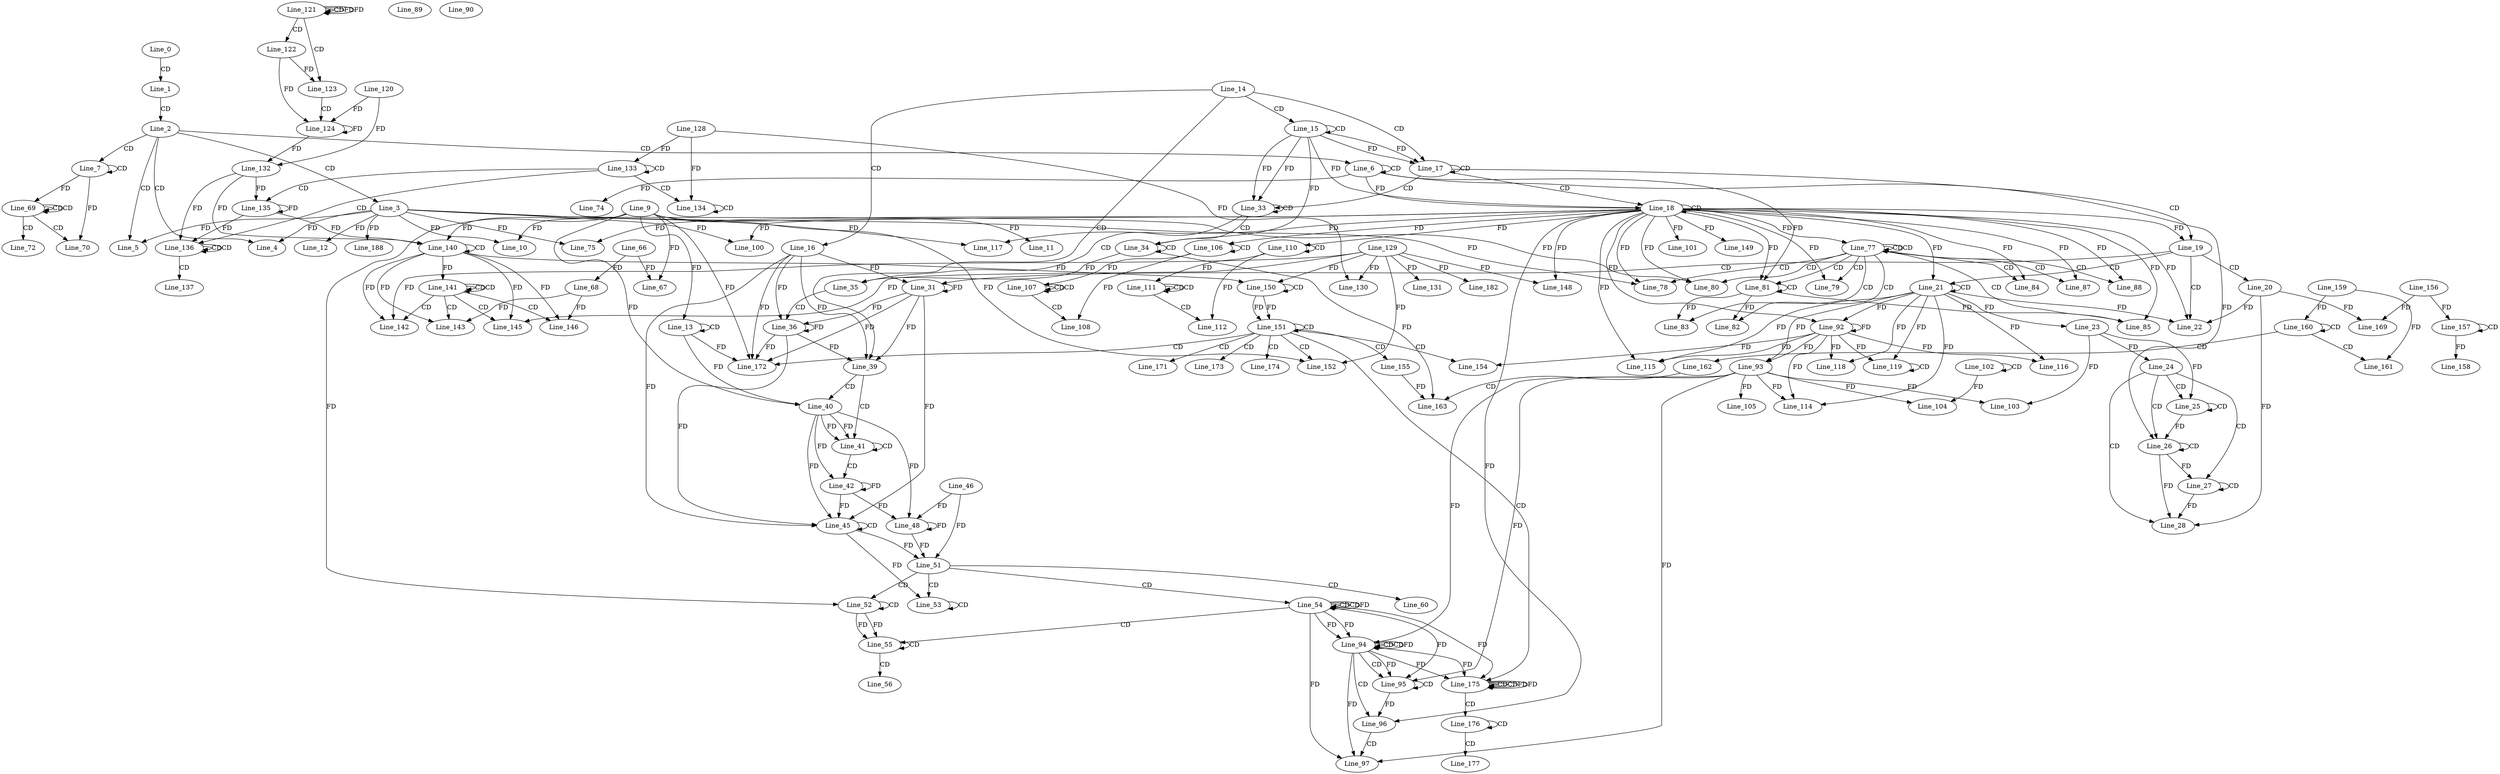 digraph G {
  Line_0;
  Line_1;
  Line_2;
  Line_3;
  Line_4;
  Line_5;
  Line_6;
  Line_6;
  Line_7;
  Line_7;
  Line_10;
  Line_9;
  Line_10;
  Line_11;
  Line_12;
  Line_13;
  Line_13;
  Line_13;
  Line_14;
  Line_15;
  Line_15;
  Line_16;
  Line_17;
  Line_17;
  Line_18;
  Line_18;
  Line_18;
  Line_18;
  Line_19;
  Line_19;
  Line_20;
  Line_21;
  Line_21;
  Line_22;
  Line_22;
  Line_22;
  Line_23;
  Line_23;
  Line_24;
  Line_24;
  Line_25;
  Line_25;
  Line_26;
  Line_26;
  Line_26;
  Line_26;
  Line_27;
  Line_27;
  Line_28;
  Line_28;
  Line_28;
  Line_31;
  Line_31;
  Line_33;
  Line_33;
  Line_34;
  Line_34;
  Line_34;
  Line_35;
  Line_36;
  Line_36;
  Line_39;
  Line_40;
  Line_40;
  Line_40;
  Line_41;
  Line_41;
  Line_42;
  Line_42;
  Line_42;
  Line_45;
  Line_45;
  Line_46;
  Line_48;
  Line_48;
  Line_51;
  Line_52;
  Line_52;
  Line_52;
  Line_53;
  Line_53;
  Line_54;
  Line_54;
  Line_54;
  Line_55;
  Line_55;
  Line_56;
  Line_60;
  Line_67;
  Line_66;
  Line_68;
  Line_69;
  Line_69;
  Line_69;
  Line_70;
  Line_72;
  Line_74;
  Line_75;
  Line_75;
  Line_77;
  Line_77;
  Line_77;
  Line_78;
  Line_78;
  Line_79;
  Line_80;
  Line_80;
  Line_81;
  Line_81;
  Line_81;
  Line_82;
  Line_83;
  Line_84;
  Line_85;
  Line_87;
  Line_88;
  Line_89;
  Line_90;
  Line_92;
  Line_92;
  Line_93;
  Line_94;
  Line_94;
  Line_94;
  Line_93;
  Line_94;
  Line_95;
  Line_95;
  Line_96;
  Line_96;
  Line_96;
  Line_96;
  Line_97;
  Line_100;
  Line_100;
  Line_101;
  Line_102;
  Line_102;
  Line_103;
  Line_104;
  Line_105;
  Line_106;
  Line_106;
  Line_107;
  Line_107;
  Line_107;
  Line_108;
  Line_110;
  Line_110;
  Line_111;
  Line_111;
  Line_111;
  Line_112;
  Line_114;
  Line_114;
  Line_114;
  Line_115;
  Line_115;
  Line_116;
  Line_117;
  Line_117;
  Line_118;
  Line_119;
  Line_119;
  Line_121;
  Line_121;
  Line_121;
  Line_122;
  Line_123;
  Line_123;
  Line_124;
  Line_120;
  Line_129;
  Line_130;
  Line_128;
  Line_130;
  Line_131;
  Line_132;
  Line_133;
  Line_133;
  Line_134;
  Line_134;
  Line_135;
  Line_132;
  Line_135;
  Line_136;
  Line_136;
  Line_136;
  Line_137;
  Line_140;
  Line_140;
  Line_140;
  Line_141;
  Line_141;
  Line_141;
  Line_142;
  Line_142;
  Line_143;
  Line_68;
  Line_145;
  Line_145;
  Line_146;
  Line_148;
  Line_148;
  Line_149;
  Line_150;
  Line_150;
  Line_151;
  Line_151;
  Line_152;
  Line_152;
  Line_154;
  Line_154;
  Line_154;
  Line_155;
  Line_157;
  Line_157;
  Line_156;
  Line_158;
  Line_160;
  Line_160;
  Line_159;
  Line_160;
  Line_161;
  Line_161;
  Line_162;
  Line_163;
  Line_169;
  Line_169;
  Line_171;
  Line_172;
  Line_172;
  Line_172;
  Line_173;
  Line_173;
  Line_174;
  Line_175;
  Line_175;
  Line_175;
  Line_176;
  Line_176;
  Line_177;
  Line_182;
  Line_188;
  Line_0 -> Line_1 [ label="CD" ];
  Line_1 -> Line_2 [ label="CD" ];
  Line_2 -> Line_3 [ label="CD" ];
  Line_2 -> Line_4 [ label="CD" ];
  Line_3 -> Line_4 [ label="FD" ];
  Line_2 -> Line_5 [ label="CD" ];
  Line_3 -> Line_5 [ label="FD" ];
  Line_2 -> Line_6 [ label="CD" ];
  Line_6 -> Line_6 [ label="CD" ];
  Line_2 -> Line_7 [ label="CD" ];
  Line_7 -> Line_7 [ label="CD" ];
  Line_3 -> Line_10 [ label="FD" ];
  Line_9 -> Line_10 [ label="FD" ];
  Line_9 -> Line_11 [ label="FD" ];
  Line_3 -> Line_12 [ label="FD" ];
  Line_13 -> Line_13 [ label="CD" ];
  Line_9 -> Line_13 [ label="FD" ];
  Line_14 -> Line_15 [ label="CD" ];
  Line_15 -> Line_15 [ label="CD" ];
  Line_14 -> Line_16 [ label="CD" ];
  Line_14 -> Line_17 [ label="CD" ];
  Line_15 -> Line_17 [ label="FD" ];
  Line_17 -> Line_17 [ label="CD" ];
  Line_15 -> Line_17 [ label="FD" ];
  Line_17 -> Line_18 [ label="CD" ];
  Line_18 -> Line_18 [ label="CD" ];
  Line_6 -> Line_18 [ label="FD" ];
  Line_15 -> Line_18 [ label="FD" ];
  Line_17 -> Line_19 [ label="CD" ];
  Line_18 -> Line_19 [ label="FD" ];
  Line_19 -> Line_20 [ label="CD" ];
  Line_19 -> Line_21 [ label="CD" ];
  Line_21 -> Line_21 [ label="CD" ];
  Line_18 -> Line_21 [ label="FD" ];
  Line_19 -> Line_22 [ label="CD" ];
  Line_20 -> Line_22 [ label="FD" ];
  Line_18 -> Line_22 [ label="FD" ];
  Line_21 -> Line_22 [ label="FD" ];
  Line_21 -> Line_23 [ label="FD" ];
  Line_23 -> Line_24 [ label="FD" ];
  Line_24 -> Line_25 [ label="CD" ];
  Line_25 -> Line_25 [ label="CD" ];
  Line_23 -> Line_25 [ label="FD" ];
  Line_24 -> Line_26 [ label="CD" ];
  Line_26 -> Line_26 [ label="CD" ];
  Line_6 -> Line_26 [ label="FD" ];
  Line_25 -> Line_26 [ label="FD" ];
  Line_24 -> Line_27 [ label="CD" ];
  Line_27 -> Line_27 [ label="CD" ];
  Line_26 -> Line_27 [ label="FD" ];
  Line_24 -> Line_28 [ label="CD" ];
  Line_20 -> Line_28 [ label="FD" ];
  Line_26 -> Line_28 [ label="FD" ];
  Line_27 -> Line_28 [ label="FD" ];
  Line_19 -> Line_31 [ label="CD" ];
  Line_16 -> Line_31 [ label="FD" ];
  Line_31 -> Line_31 [ label="FD" ];
  Line_17 -> Line_33 [ label="CD" ];
  Line_15 -> Line_33 [ label="FD" ];
  Line_33 -> Line_33 [ label="CD" ];
  Line_15 -> Line_33 [ label="FD" ];
  Line_33 -> Line_34 [ label="CD" ];
  Line_34 -> Line_34 [ label="CD" ];
  Line_15 -> Line_34 [ label="FD" ];
  Line_33 -> Line_35 [ label="CD" ];
  Line_34 -> Line_35 [ label="FD" ];
  Line_35 -> Line_36 [ label="CD" ];
  Line_16 -> Line_36 [ label="FD" ];
  Line_31 -> Line_36 [ label="FD" ];
  Line_36 -> Line_36 [ label="FD" ];
  Line_14 -> Line_39 [ label="CD" ];
  Line_16 -> Line_39 [ label="FD" ];
  Line_31 -> Line_39 [ label="FD" ];
  Line_36 -> Line_39 [ label="FD" ];
  Line_39 -> Line_40 [ label="CD" ];
  Line_13 -> Line_40 [ label="FD" ];
  Line_9 -> Line_40 [ label="FD" ];
  Line_39 -> Line_41 [ label="CD" ];
  Line_40 -> Line_41 [ label="FD" ];
  Line_41 -> Line_41 [ label="CD" ];
  Line_40 -> Line_41 [ label="FD" ];
  Line_41 -> Line_42 [ label="CD" ];
  Line_40 -> Line_42 [ label="FD" ];
  Line_42 -> Line_42 [ label="FD" ];
  Line_45 -> Line_45 [ label="CD" ];
  Line_16 -> Line_45 [ label="FD" ];
  Line_31 -> Line_45 [ label="FD" ];
  Line_36 -> Line_45 [ label="FD" ];
  Line_40 -> Line_45 [ label="FD" ];
  Line_42 -> Line_45 [ label="FD" ];
  Line_46 -> Line_48 [ label="FD" ];
  Line_48 -> Line_48 [ label="FD" ];
  Line_40 -> Line_48 [ label="FD" ];
  Line_42 -> Line_48 [ label="FD" ];
  Line_45 -> Line_51 [ label="FD" ];
  Line_46 -> Line_51 [ label="FD" ];
  Line_48 -> Line_51 [ label="FD" ];
  Line_51 -> Line_52 [ label="CD" ];
  Line_52 -> Line_52 [ label="CD" ];
  Line_9 -> Line_52 [ label="FD" ];
  Line_51 -> Line_53 [ label="CD" ];
  Line_53 -> Line_53 [ label="CD" ];
  Line_45 -> Line_53 [ label="FD" ];
  Line_51 -> Line_54 [ label="CD" ];
  Line_54 -> Line_54 [ label="CD" ];
  Line_54 -> Line_54 [ label="CD" ];
  Line_54 -> Line_54 [ label="FD" ];
  Line_54 -> Line_55 [ label="CD" ];
  Line_52 -> Line_55 [ label="FD" ];
  Line_55 -> Line_55 [ label="CD" ];
  Line_52 -> Line_55 [ label="FD" ];
  Line_55 -> Line_56 [ label="CD" ];
  Line_51 -> Line_60 [ label="CD" ];
  Line_9 -> Line_67 [ label="FD" ];
  Line_66 -> Line_67 [ label="FD" ];
  Line_66 -> Line_68 [ label="FD" ];
  Line_69 -> Line_69 [ label="CD" ];
  Line_69 -> Line_69 [ label="CD" ];
  Line_7 -> Line_69 [ label="FD" ];
  Line_69 -> Line_70 [ label="CD" ];
  Line_7 -> Line_70 [ label="FD" ];
  Line_69 -> Line_72 [ label="CD" ];
  Line_6 -> Line_74 [ label="FD" ];
  Line_3 -> Line_75 [ label="FD" ];
  Line_18 -> Line_75 [ label="FD" ];
  Line_77 -> Line_77 [ label="CD" ];
  Line_77 -> Line_77 [ label="CD" ];
  Line_18 -> Line_77 [ label="FD" ];
  Line_77 -> Line_78 [ label="CD" ];
  Line_3 -> Line_78 [ label="FD" ];
  Line_18 -> Line_78 [ label="FD" ];
  Line_77 -> Line_79 [ label="CD" ];
  Line_18 -> Line_79 [ label="FD" ];
  Line_77 -> Line_80 [ label="CD" ];
  Line_3 -> Line_80 [ label="FD" ];
  Line_18 -> Line_80 [ label="FD" ];
  Line_77 -> Line_81 [ label="CD" ];
  Line_81 -> Line_81 [ label="CD" ];
  Line_6 -> Line_81 [ label="FD" ];
  Line_18 -> Line_81 [ label="FD" ];
  Line_77 -> Line_82 [ label="CD" ];
  Line_81 -> Line_82 [ label="FD" ];
  Line_77 -> Line_83 [ label="CD" ];
  Line_81 -> Line_83 [ label="FD" ];
  Line_77 -> Line_84 [ label="CD" ];
  Line_18 -> Line_84 [ label="FD" ];
  Line_77 -> Line_85 [ label="CD" ];
  Line_18 -> Line_85 [ label="FD" ];
  Line_81 -> Line_85 [ label="FD" ];
  Line_77 -> Line_87 [ label="CD" ];
  Line_18 -> Line_87 [ label="FD" ];
  Line_77 -> Line_88 [ label="CD" ];
  Line_18 -> Line_88 [ label="FD" ];
  Line_21 -> Line_92 [ label="FD" ];
  Line_92 -> Line_92 [ label="FD" ];
  Line_18 -> Line_92 [ label="FD" ];
  Line_21 -> Line_93 [ label="FD" ];
  Line_92 -> Line_93 [ label="FD" ];
  Line_54 -> Line_94 [ label="FD" ];
  Line_94 -> Line_94 [ label="CD" ];
  Line_94 -> Line_94 [ label="CD" ];
  Line_93 -> Line_94 [ label="FD" ];
  Line_54 -> Line_94 [ label="FD" ];
  Line_94 -> Line_95 [ label="CD" ];
  Line_95 -> Line_95 [ label="CD" ];
  Line_93 -> Line_95 [ label="FD" ];
  Line_94 -> Line_95 [ label="FD" ];
  Line_54 -> Line_95 [ label="FD" ];
  Line_94 -> Line_96 [ label="CD" ];
  Line_95 -> Line_96 [ label="FD" ];
  Line_18 -> Line_96 [ label="FD" ];
  Line_96 -> Line_97 [ label="CD" ];
  Line_93 -> Line_97 [ label="FD" ];
  Line_94 -> Line_97 [ label="FD" ];
  Line_54 -> Line_97 [ label="FD" ];
  Line_3 -> Line_100 [ label="FD" ];
  Line_18 -> Line_100 [ label="FD" ];
  Line_18 -> Line_101 [ label="FD" ];
  Line_102 -> Line_102 [ label="CD" ];
  Line_93 -> Line_103 [ label="FD" ];
  Line_23 -> Line_103 [ label="FD" ];
  Line_93 -> Line_104 [ label="FD" ];
  Line_102 -> Line_104 [ label="FD" ];
  Line_93 -> Line_105 [ label="FD" ];
  Line_106 -> Line_106 [ label="CD" ];
  Line_18 -> Line_106 [ label="FD" ];
  Line_107 -> Line_107 [ label="CD" ];
  Line_107 -> Line_107 [ label="CD" ];
  Line_106 -> Line_107 [ label="FD" ];
  Line_107 -> Line_108 [ label="CD" ];
  Line_106 -> Line_108 [ label="FD" ];
  Line_110 -> Line_110 [ label="CD" ];
  Line_18 -> Line_110 [ label="FD" ];
  Line_111 -> Line_111 [ label="CD" ];
  Line_111 -> Line_111 [ label="CD" ];
  Line_110 -> Line_111 [ label="FD" ];
  Line_111 -> Line_112 [ label="CD" ];
  Line_110 -> Line_112 [ label="FD" ];
  Line_21 -> Line_114 [ label="FD" ];
  Line_92 -> Line_114 [ label="FD" ];
  Line_93 -> Line_114 [ label="FD" ];
  Line_21 -> Line_115 [ label="FD" ];
  Line_92 -> Line_115 [ label="FD" ];
  Line_18 -> Line_115 [ label="FD" ];
  Line_21 -> Line_116 [ label="FD" ];
  Line_92 -> Line_116 [ label="FD" ];
  Line_3 -> Line_117 [ label="FD" ];
  Line_18 -> Line_117 [ label="FD" ];
  Line_21 -> Line_118 [ label="FD" ];
  Line_92 -> Line_118 [ label="FD" ];
  Line_119 -> Line_119 [ label="CD" ];
  Line_21 -> Line_119 [ label="FD" ];
  Line_92 -> Line_119 [ label="FD" ];
  Line_121 -> Line_121 [ label="CD" ];
  Line_121 -> Line_121 [ label="FD" ];
  Line_121 -> Line_122 [ label="CD" ];
  Line_121 -> Line_123 [ label="CD" ];
  Line_122 -> Line_123 [ label="FD" ];
  Line_123 -> Line_124 [ label="CD" ];
  Line_124 -> Line_124 [ label="FD" ];
  Line_120 -> Line_124 [ label="FD" ];
  Line_122 -> Line_124 [ label="FD" ];
  Line_129 -> Line_130 [ label="FD" ];
  Line_128 -> Line_130 [ label="FD" ];
  Line_129 -> Line_131 [ label="FD" ];
  Line_124 -> Line_132 [ label="FD" ];
  Line_120 -> Line_132 [ label="FD" ];
  Line_133 -> Line_133 [ label="CD" ];
  Line_128 -> Line_133 [ label="FD" ];
  Line_133 -> Line_134 [ label="CD" ];
  Line_134 -> Line_134 [ label="CD" ];
  Line_128 -> Line_134 [ label="FD" ];
  Line_133 -> Line_135 [ label="CD" ];
  Line_135 -> Line_135 [ label="FD" ];
  Line_132 -> Line_135 [ label="FD" ];
  Line_133 -> Line_136 [ label="CD" ];
  Line_136 -> Line_136 [ label="CD" ];
  Line_136 -> Line_136 [ label="CD" ];
  Line_135 -> Line_136 [ label="FD" ];
  Line_132 -> Line_136 [ label="FD" ];
  Line_136 -> Line_137 [ label="CD" ];
  Line_140 -> Line_140 [ label="CD" ];
  Line_135 -> Line_140 [ label="FD" ];
  Line_132 -> Line_140 [ label="FD" ];
  Line_9 -> Line_140 [ label="FD" ];
  Line_141 -> Line_141 [ label="CD" ];
  Line_141 -> Line_141 [ label="CD" ];
  Line_140 -> Line_141 [ label="FD" ];
  Line_141 -> Line_142 [ label="CD" ];
  Line_129 -> Line_142 [ label="FD" ];
  Line_140 -> Line_142 [ label="FD" ];
  Line_141 -> Line_143 [ label="CD" ];
  Line_140 -> Line_143 [ label="FD" ];
  Line_68 -> Line_143 [ label="FD" ];
  Line_141 -> Line_145 [ label="CD" ];
  Line_129 -> Line_145 [ label="FD" ];
  Line_140 -> Line_145 [ label="FD" ];
  Line_141 -> Line_146 [ label="CD" ];
  Line_140 -> Line_146 [ label="FD" ];
  Line_68 -> Line_146 [ label="FD" ];
  Line_129 -> Line_148 [ label="FD" ];
  Line_18 -> Line_148 [ label="FD" ];
  Line_18 -> Line_149 [ label="FD" ];
  Line_150 -> Line_150 [ label="CD" ];
  Line_129 -> Line_150 [ label="FD" ];
  Line_140 -> Line_150 [ label="FD" ];
  Line_150 -> Line_151 [ label="FD" ];
  Line_151 -> Line_151 [ label="CD" ];
  Line_150 -> Line_151 [ label="FD" ];
  Line_151 -> Line_152 [ label="CD" ];
  Line_129 -> Line_152 [ label="FD" ];
  Line_9 -> Line_152 [ label="FD" ];
  Line_151 -> Line_154 [ label="CD" ];
  Line_92 -> Line_154 [ label="FD" ];
  Line_151 -> Line_155 [ label="CD" ];
  Line_157 -> Line_157 [ label="CD" ];
  Line_156 -> Line_157 [ label="FD" ];
  Line_157 -> Line_158 [ label="FD" ];
  Line_160 -> Line_160 [ label="CD" ];
  Line_159 -> Line_160 [ label="FD" ];
  Line_160 -> Line_161 [ label="CD" ];
  Line_159 -> Line_161 [ label="FD" ];
  Line_160 -> Line_162 [ label="CD" ];
  Line_162 -> Line_163 [ label="CD" ];
  Line_155 -> Line_163 [ label="FD" ];
  Line_34 -> Line_163 [ label="FD" ];
  Line_20 -> Line_169 [ label="FD" ];
  Line_156 -> Line_169 [ label="FD" ];
  Line_151 -> Line_171 [ label="CD" ];
  Line_151 -> Line_172 [ label="CD" ];
  Line_16 -> Line_172 [ label="FD" ];
  Line_31 -> Line_172 [ label="FD" ];
  Line_36 -> Line_172 [ label="FD" ];
  Line_13 -> Line_172 [ label="FD" ];
  Line_9 -> Line_172 [ label="FD" ];
  Line_151 -> Line_173 [ label="CD" ];
  Line_151 -> Line_174 [ label="CD" ];
  Line_151 -> Line_175 [ label="CD" ];
  Line_175 -> Line_175 [ label="CD" ];
  Line_94 -> Line_175 [ label="FD" ];
  Line_54 -> Line_175 [ label="FD" ];
  Line_175 -> Line_175 [ label="CD" ];
  Line_175 -> Line_175 [ label="FD" ];
  Line_94 -> Line_175 [ label="FD" ];
  Line_175 -> Line_176 [ label="CD" ];
  Line_176 -> Line_176 [ label="CD" ];
  Line_176 -> Line_177 [ label="CD" ];
  Line_129 -> Line_182 [ label="FD" ];
  Line_3 -> Line_188 [ label="FD" ];
  Line_94 -> Line_94 [ label="FD" ];
  Line_121 -> Line_121 [ label="FD" ];
  Line_175 -> Line_175 [ label="FD" ];
}
